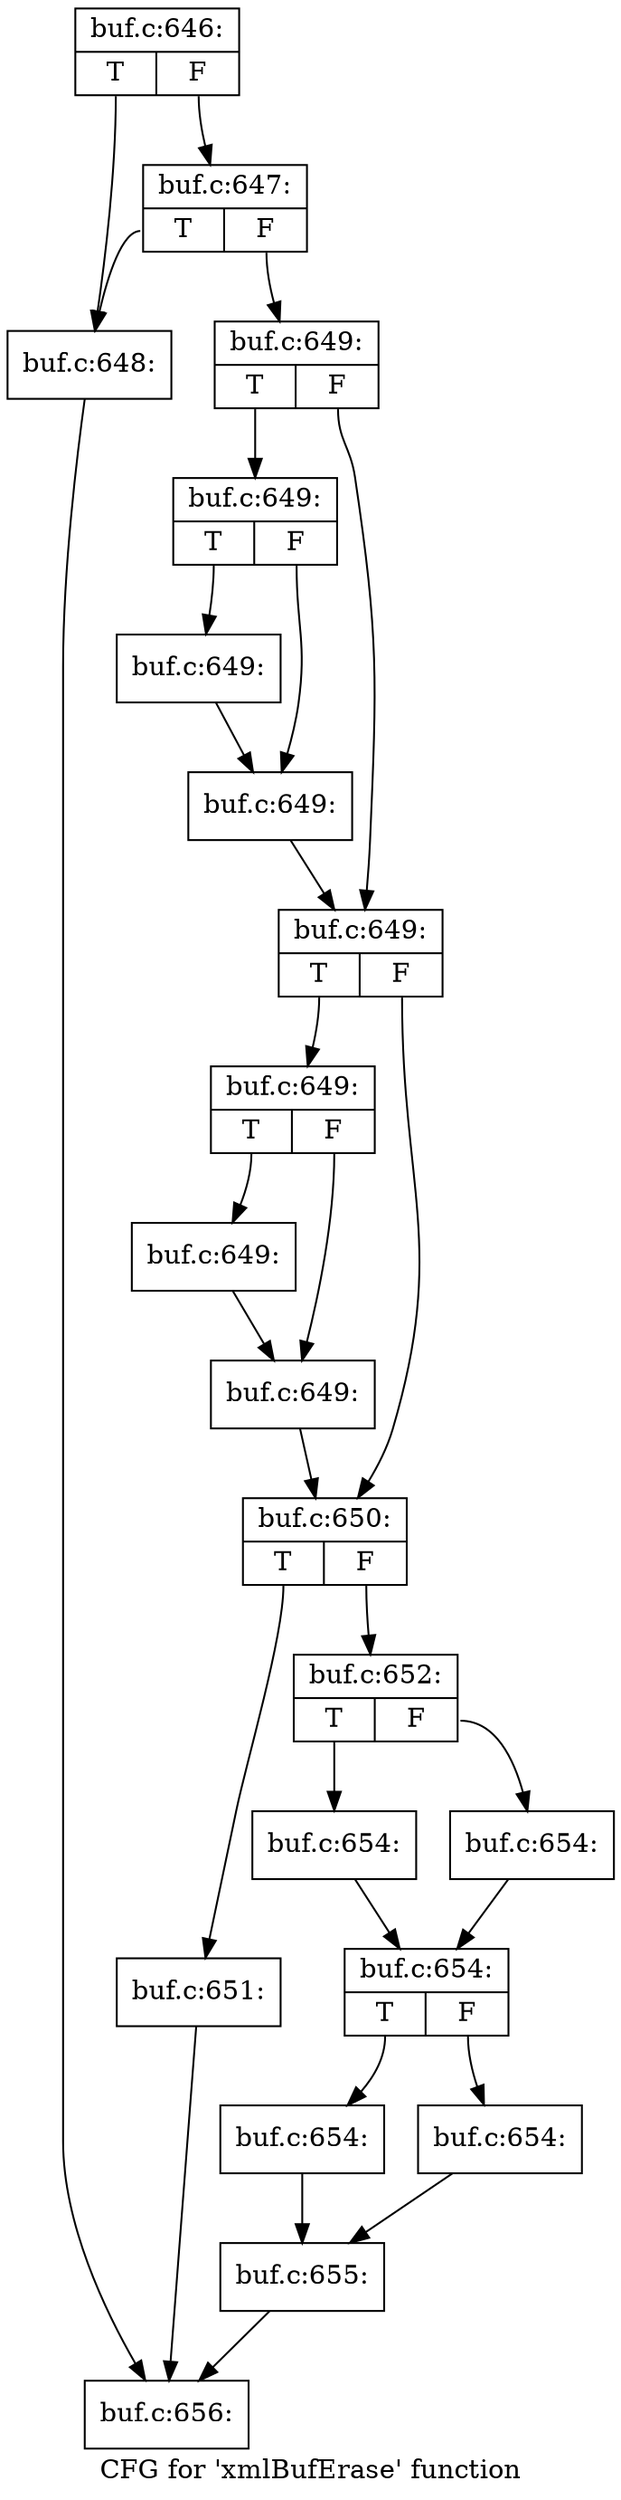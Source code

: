 digraph "CFG for 'xmlBufErase' function" {
	label="CFG for 'xmlBufErase' function";

	Node0x55b2c70 [shape=record,label="{buf.c:646:|{<s0>T|<s1>F}}"];
	Node0x55b2c70:s0 -> Node0x55ab9d0;
	Node0x55b2c70:s1 -> Node0x55aba70;
	Node0x55aba70 [shape=record,label="{buf.c:647:|{<s0>T|<s1>F}}"];
	Node0x55aba70:s0 -> Node0x55ab9d0;
	Node0x55aba70:s1 -> Node0x55aba20;
	Node0x55ab9d0 [shape=record,label="{buf.c:648:}"];
	Node0x55ab9d0 -> Node0x55ab330;
	Node0x55aba20 [shape=record,label="{buf.c:649:|{<s0>T|<s1>F}}"];
	Node0x55aba20:s0 -> Node0x55b3d90;
	Node0x55aba20:s1 -> Node0x55b3de0;
	Node0x55b3d90 [shape=record,label="{buf.c:649:|{<s0>T|<s1>F}}"];
	Node0x55b3d90:s0 -> Node0x55b4360;
	Node0x55b3d90:s1 -> Node0x55b43b0;
	Node0x55b4360 [shape=record,label="{buf.c:649:}"];
	Node0x55b4360 -> Node0x55b43b0;
	Node0x55b43b0 [shape=record,label="{buf.c:649:}"];
	Node0x55b43b0 -> Node0x55b3de0;
	Node0x55b3de0 [shape=record,label="{buf.c:649:|{<s0>T|<s1>F}}"];
	Node0x55b3de0:s0 -> Node0x55b4a50;
	Node0x55b3de0:s1 -> Node0x55b4aa0;
	Node0x55b4a50 [shape=record,label="{buf.c:649:|{<s0>T|<s1>F}}"];
	Node0x55b4a50:s0 -> Node0x55b5020;
	Node0x55b4a50:s1 -> Node0x55b5070;
	Node0x55b5020 [shape=record,label="{buf.c:649:}"];
	Node0x55b5020 -> Node0x55b5070;
	Node0x55b5070 [shape=record,label="{buf.c:649:}"];
	Node0x55b5070 -> Node0x55b4aa0;
	Node0x55b4aa0 [shape=record,label="{buf.c:650:|{<s0>T|<s1>F}}"];
	Node0x55b4aa0:s0 -> Node0x55b5770;
	Node0x55b4aa0:s1 -> Node0x55b57c0;
	Node0x55b5770 [shape=record,label="{buf.c:651:}"];
	Node0x55b5770 -> Node0x55ab330;
	Node0x55b57c0 [shape=record,label="{buf.c:652:|{<s0>T|<s1>F}}"];
	Node0x55b57c0:s0 -> Node0x55b6650;
	Node0x55b57c0:s1 -> Node0x55b66f0;
	Node0x55b6650 [shape=record,label="{buf.c:654:}"];
	Node0x55b6650 -> Node0x55b66a0;
	Node0x55b66f0 [shape=record,label="{buf.c:654:}"];
	Node0x55b66f0 -> Node0x55b66a0;
	Node0x55b66a0 [shape=record,label="{buf.c:654:|{<s0>T|<s1>F}}"];
	Node0x55b66a0:s0 -> Node0x55b6fa0;
	Node0x55b66a0:s1 -> Node0x55b7040;
	Node0x55b6fa0 [shape=record,label="{buf.c:654:}"];
	Node0x55b6fa0 -> Node0x55b6ff0;
	Node0x55b7040 [shape=record,label="{buf.c:654:}"];
	Node0x55b7040 -> Node0x55b6ff0;
	Node0x55b6ff0 [shape=record,label="{buf.c:655:}"];
	Node0x55b6ff0 -> Node0x55ab330;
	Node0x55ab330 [shape=record,label="{buf.c:656:}"];
}
